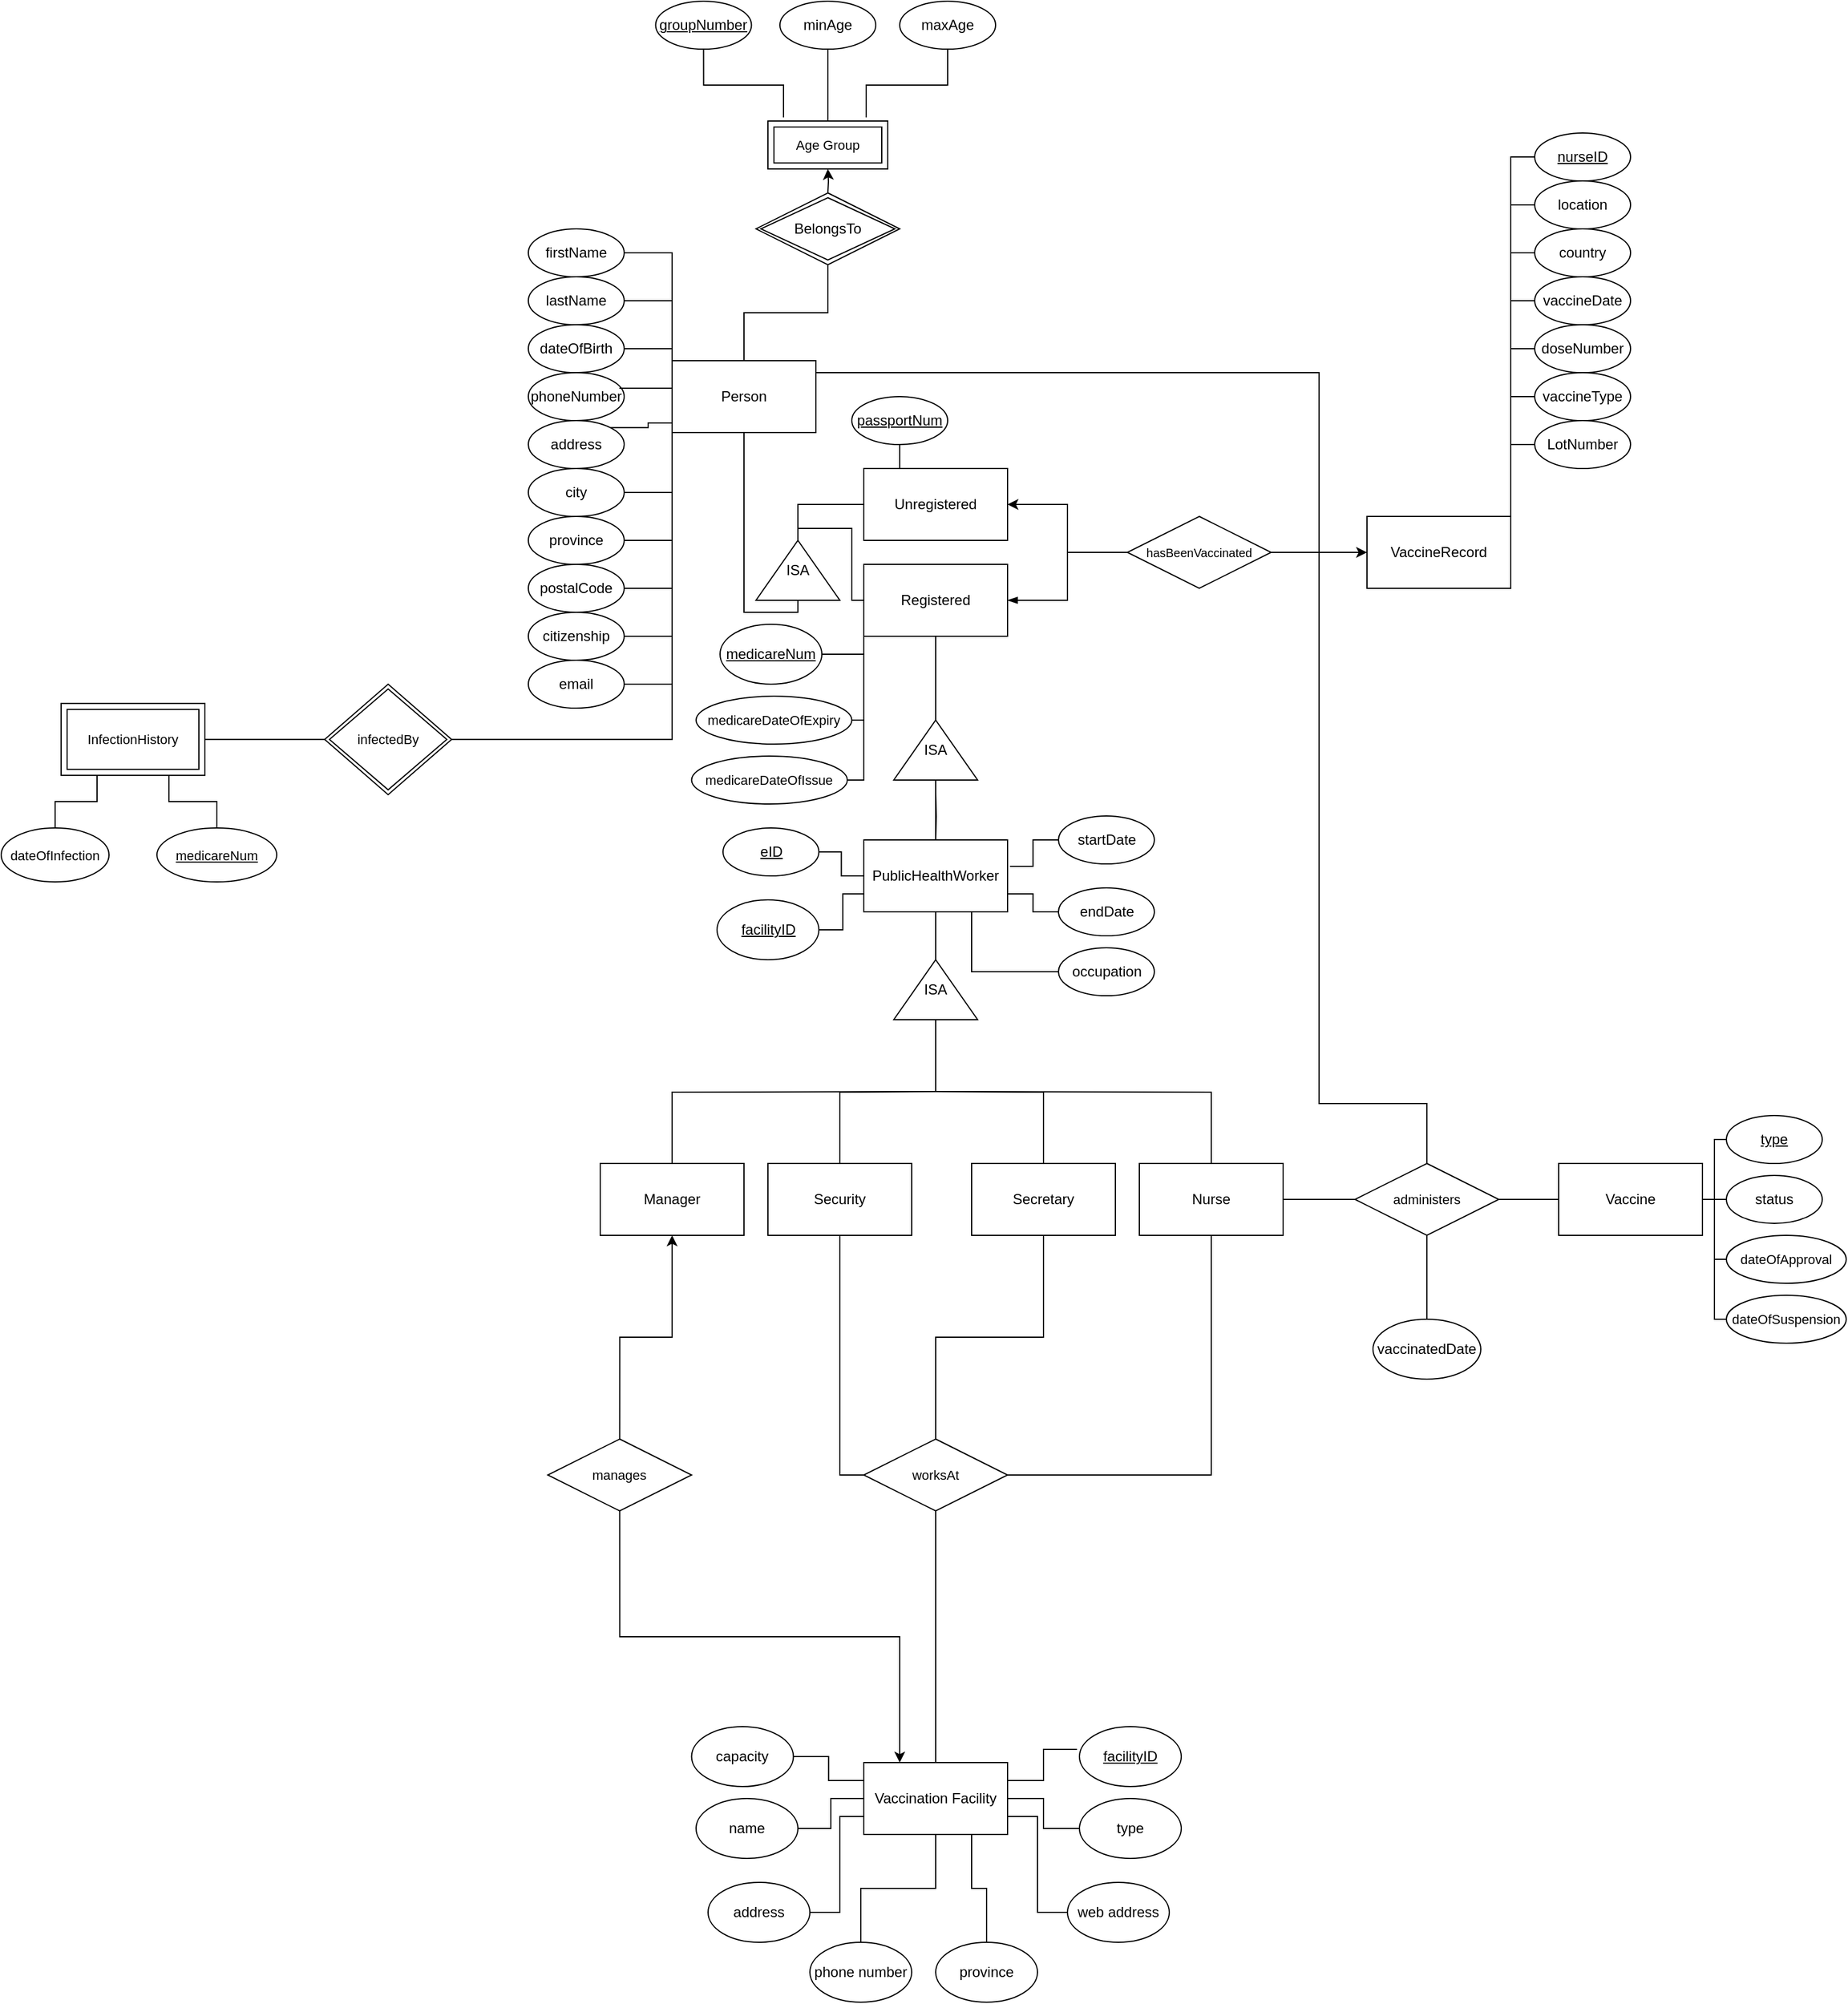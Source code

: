 <mxfile version="15.5.0" type="device"><diagram id="mBmWn6BK3wTHhu9qiL1B" name="Page-1"><mxGraphModel dx="1574" dy="1533" grid="1" gridSize="10" guides="1" tooltips="1" connect="1" arrows="1" fold="1" page="1" pageScale="1" pageWidth="850" pageHeight="1100" math="0" shadow="0"><root><mxCell id="0"/><mxCell id="1" parent="0"/><mxCell id="DdgtRDa4_yfA8446GOCM-1" value="Person" style="rounded=0;whiteSpace=wrap;html=1;" parent="1" vertex="1"><mxGeometry x="140" y="240" width="120" height="60" as="geometry"/></mxCell><mxCell id="DdgtRDa4_yfA8446GOCM-2" value="firstName" style="ellipse;whiteSpace=wrap;html=1;" parent="1" vertex="1"><mxGeometry x="20" y="130" width="80" height="40" as="geometry"/></mxCell><mxCell id="DdgtRDa4_yfA8446GOCM-4" value="lastName" style="ellipse;whiteSpace=wrap;html=1;" parent="1" vertex="1"><mxGeometry x="20" y="170" width="80" height="40" as="geometry"/></mxCell><mxCell id="DdgtRDa4_yfA8446GOCM-5" value="dateOfBirth" style="ellipse;whiteSpace=wrap;html=1;" parent="1" vertex="1"><mxGeometry x="20" y="210" width="80" height="40" as="geometry"/></mxCell><mxCell id="DdgtRDa4_yfA8446GOCM-10" value="phoneNumber" style="ellipse;whiteSpace=wrap;html=1;" parent="1" vertex="1"><mxGeometry x="20" y="250" width="80" height="40" as="geometry"/></mxCell><mxCell id="DdgtRDa4_yfA8446GOCM-11" value="address&lt;span style=&quot;color: rgba(0 , 0 , 0 , 0) ; font-family: monospace ; font-size: 0px&quot;&gt;%3CmxGraphModel%3E%3Croot%3E%3CmxCell%20id%3D%220%22%2F%3E%3CmxCell%20id%3D%221%22%20parent%3D%220%22%2F%3E%3CmxCell%20id%3D%222%22%20value%3D%22dateOfBirth%22%20style%3D%22ellipse%3BwhiteSpace%3Dwrap%3Bhtml%3D1%3B%22%20vertex%3D%221%22%20parent%3D%221%22%3E%3CmxGeometry%20x%3D%22210%22%20y%3D%2210%22%20width%3D%2280%22%20height%3D%2240%22%20as%3D%22geometry%22%2F%3E%3C%2FmxCell%3E%3C%2Froot%3E%3C%2FmxGraphModel%3E&lt;/span&gt;" style="ellipse;whiteSpace=wrap;html=1;" parent="1" vertex="1"><mxGeometry x="20" y="290" width="80" height="40" as="geometry"/></mxCell><mxCell id="DdgtRDa4_yfA8446GOCM-12" value="city" style="ellipse;whiteSpace=wrap;html=1;" parent="1" vertex="1"><mxGeometry x="20" y="330" width="80" height="40" as="geometry"/></mxCell><mxCell id="DdgtRDa4_yfA8446GOCM-13" value="province" style="ellipse;whiteSpace=wrap;html=1;" parent="1" vertex="1"><mxGeometry x="20" y="370" width="80" height="40" as="geometry"/></mxCell><mxCell id="DdgtRDa4_yfA8446GOCM-14" value="postalCode" style="ellipse;whiteSpace=wrap;html=1;" parent="1" vertex="1"><mxGeometry x="20" y="410" width="80" height="40" as="geometry"/></mxCell><mxCell id="DdgtRDa4_yfA8446GOCM-15" value="citizenship" style="ellipse;whiteSpace=wrap;html=1;" parent="1" vertex="1"><mxGeometry x="20" y="450" width="80" height="40" as="geometry"/></mxCell><mxCell id="DdgtRDa4_yfA8446GOCM-16" value="email" style="ellipse;whiteSpace=wrap;html=1;" parent="1" vertex="1"><mxGeometry x="20" y="490" width="80" height="40" as="geometry"/></mxCell><mxCell id="DdgtRDa4_yfA8446GOCM-18" value="" style="endArrow=none;html=1;rounded=0;fontSize=6;edgeStyle=orthogonalEdgeStyle;exitX=0.95;exitY=0.325;exitDx=0;exitDy=0;exitPerimeter=0;entryX=0;entryY=0.5;entryDx=0;entryDy=0;" parent="1" source="DdgtRDa4_yfA8446GOCM-10" target="DdgtRDa4_yfA8446GOCM-1" edge="1"><mxGeometry relative="1" as="geometry"><mxPoint x="20" y="259.5" as="sourcePoint"/><mxPoint x="180" y="259.5" as="targetPoint"/><Array as="points"><mxPoint x="140" y="263"/><mxPoint x="140" y="260"/></Array></mxGeometry></mxCell><mxCell id="DdgtRDa4_yfA8446GOCM-23" value="" style="endArrow=none;html=1;rounded=0;fontSize=6;edgeStyle=orthogonalEdgeStyle;entryX=0;entryY=0.867;entryDx=0;entryDy=0;exitX=1;exitY=0;exitDx=0;exitDy=0;entryPerimeter=0;" parent="1" source="DdgtRDa4_yfA8446GOCM-11" target="DdgtRDa4_yfA8446GOCM-1" edge="1"><mxGeometry relative="1" as="geometry"><mxPoint x="100" y="260" as="sourcePoint"/><mxPoint x="260" y="260" as="targetPoint"/><Array as="points"><mxPoint x="120" y="296"/><mxPoint x="120" y="292"/></Array></mxGeometry></mxCell><mxCell id="DdgtRDa4_yfA8446GOCM-24" value="" style="endArrow=none;html=1;rounded=0;fontSize=6;edgeStyle=orthogonalEdgeStyle;exitX=1;exitY=0.5;exitDx=0;exitDy=0;entryX=0;entryY=1;entryDx=0;entryDy=0;" parent="1" source="DdgtRDa4_yfA8446GOCM-12" target="DdgtRDa4_yfA8446GOCM-1" edge="1"><mxGeometry relative="1" as="geometry"><mxPoint x="100" y="260" as="sourcePoint"/><mxPoint x="260" y="260" as="targetPoint"/></mxGeometry></mxCell><mxCell id="DdgtRDa4_yfA8446GOCM-25" value="" style="endArrow=none;html=1;rounded=0;fontSize=6;edgeStyle=orthogonalEdgeStyle;entryX=0;entryY=1;entryDx=0;entryDy=0;" parent="1" source="DdgtRDa4_yfA8446GOCM-13" target="DdgtRDa4_yfA8446GOCM-1" edge="1"><mxGeometry relative="1" as="geometry"><mxPoint x="100" y="260" as="sourcePoint"/><mxPoint x="260" y="260" as="targetPoint"/></mxGeometry></mxCell><mxCell id="DdgtRDa4_yfA8446GOCM-26" value="" style="endArrow=none;html=1;rounded=0;fontSize=6;edgeStyle=orthogonalEdgeStyle;entryX=0;entryY=1;entryDx=0;entryDy=0;" parent="1" source="DdgtRDa4_yfA8446GOCM-14" target="DdgtRDa4_yfA8446GOCM-1" edge="1"><mxGeometry relative="1" as="geometry"><mxPoint x="100" y="260" as="sourcePoint"/><mxPoint x="260" y="260" as="targetPoint"/></mxGeometry></mxCell><mxCell id="DdgtRDa4_yfA8446GOCM-27" value="" style="endArrow=none;html=1;rounded=0;fontSize=6;edgeStyle=orthogonalEdgeStyle;entryX=0;entryY=1;entryDx=0;entryDy=0;exitX=1;exitY=0.5;exitDx=0;exitDy=0;" parent="1" source="DdgtRDa4_yfA8446GOCM-15" target="DdgtRDa4_yfA8446GOCM-1" edge="1"><mxGeometry relative="1" as="geometry"><mxPoint x="100" y="260" as="sourcePoint"/><mxPoint x="260" y="260" as="targetPoint"/></mxGeometry></mxCell><mxCell id="DdgtRDa4_yfA8446GOCM-29" value="" style="endArrow=none;html=1;rounded=0;fontSize=6;edgeStyle=orthogonalEdgeStyle;entryX=0;entryY=1;entryDx=0;entryDy=0;" parent="1" source="DdgtRDa4_yfA8446GOCM-16" target="DdgtRDa4_yfA8446GOCM-1" edge="1"><mxGeometry relative="1" as="geometry"><mxPoint x="100" y="260" as="sourcePoint"/><mxPoint x="260" y="260" as="targetPoint"/></mxGeometry></mxCell><mxCell id="DdgtRDa4_yfA8446GOCM-31" value="" style="endArrow=none;html=1;rounded=0;fontSize=6;edgeStyle=orthogonalEdgeStyle;entryX=0;entryY=0;entryDx=0;entryDy=0;exitX=1;exitY=0.5;exitDx=0;exitDy=0;" parent="1" source="DdgtRDa4_yfA8446GOCM-5" target="DdgtRDa4_yfA8446GOCM-1" edge="1"><mxGeometry relative="1" as="geometry"><mxPoint x="100" y="260" as="sourcePoint"/><mxPoint x="260" y="260" as="targetPoint"/></mxGeometry></mxCell><mxCell id="DdgtRDa4_yfA8446GOCM-32" value="" style="endArrow=none;html=1;rounded=0;fontSize=6;edgeStyle=orthogonalEdgeStyle;entryX=0;entryY=0;entryDx=0;entryDy=0;exitX=1;exitY=0.5;exitDx=0;exitDy=0;" parent="1" source="DdgtRDa4_yfA8446GOCM-4" target="DdgtRDa4_yfA8446GOCM-1" edge="1"><mxGeometry relative="1" as="geometry"><mxPoint x="100" y="260" as="sourcePoint"/><mxPoint x="260" y="260" as="targetPoint"/></mxGeometry></mxCell><mxCell id="DdgtRDa4_yfA8446GOCM-33" value="" style="endArrow=none;html=1;rounded=0;fontSize=6;edgeStyle=orthogonalEdgeStyle;entryX=0;entryY=0;entryDx=0;entryDy=0;exitX=1;exitY=0.5;exitDx=0;exitDy=0;" parent="1" source="DdgtRDa4_yfA8446GOCM-2" target="DdgtRDa4_yfA8446GOCM-1" edge="1"><mxGeometry relative="1" as="geometry"><mxPoint x="100" y="260" as="sourcePoint"/><mxPoint x="260" y="260" as="targetPoint"/></mxGeometry></mxCell><mxCell id="DdgtRDa4_yfA8446GOCM-34" value="&lt;font style=&quot;font-size: 12px&quot;&gt;BelongsTo&lt;/font&gt;" style="shape=rhombus;double=1;perimeter=rhombusPerimeter;whiteSpace=wrap;html=1;align=center;labelBackgroundColor=none;fontSize=11;fontColor=default;" parent="1" vertex="1"><mxGeometry x="210" y="100" width="120" height="60" as="geometry"/></mxCell><mxCell id="DdgtRDa4_yfA8446GOCM-35" value="" style="endArrow=none;html=1;rounded=0;fontSize=12;edgeStyle=orthogonalEdgeStyle;entryX=0.5;entryY=1;entryDx=0;entryDy=0;exitX=0.5;exitY=0;exitDx=0;exitDy=0;" parent="1" source="DdgtRDa4_yfA8446GOCM-1" target="DdgtRDa4_yfA8446GOCM-34" edge="1"><mxGeometry relative="1" as="geometry"><mxPoint x="180" y="250" as="sourcePoint"/><mxPoint x="340" y="250" as="targetPoint"/></mxGeometry></mxCell><mxCell id="nh2LUWXk5iaDpOpPUdQf-5" style="edgeStyle=orthogonalEdgeStyle;rounded=0;orthogonalLoop=1;jettySize=auto;html=1;exitX=0.5;exitY=0;exitDx=0;exitDy=0;entryX=0.5;entryY=1;entryDx=0;entryDy=0;fontSize=8;fontColor=default;startArrow=none;startFill=0;endArrow=none;endFill=0;" parent="1" source="nh2LUWXk5iaDpOpPUdQf-6" target="DdgtRDa4_yfA8446GOCM-42" edge="1"><mxGeometry relative="1" as="geometry"><mxPoint x="270" y="20" as="sourcePoint"/></mxGeometry></mxCell><mxCell id="DdgtRDa4_yfA8446GOCM-37" value="" style="endArrow=classic;html=1;rounded=0;fontSize=12;edgeStyle=orthogonalEdgeStyle;" parent="1" edge="1"><mxGeometry relative="1" as="geometry"><mxPoint x="270" y="100" as="sourcePoint"/><mxPoint x="270" y="80" as="targetPoint"/></mxGeometry></mxCell><mxCell id="DdgtRDa4_yfA8446GOCM-39" value="&lt;u&gt;groupNumber&lt;/u&gt;" style="ellipse;whiteSpace=wrap;html=1;" parent="1" vertex="1"><mxGeometry x="126.25" y="-60" width="80" height="40" as="geometry"/></mxCell><mxCell id="DdgtRDa4_yfA8446GOCM-41" value="" style="endArrow=none;html=1;rounded=0;fontSize=12;edgeStyle=orthogonalEdgeStyle;entryX=0.13;entryY=-0.075;entryDx=0;entryDy=0;exitX=0.5;exitY=1;exitDx=0;exitDy=0;entryPerimeter=0;" parent="1" source="DdgtRDa4_yfA8446GOCM-39" target="nh2LUWXk5iaDpOpPUdQf-6" edge="1"><mxGeometry relative="1" as="geometry"><mxPoint x="180" y="220" as="sourcePoint"/><mxPoint x="210" y="20" as="targetPoint"/></mxGeometry></mxCell><mxCell id="DdgtRDa4_yfA8446GOCM-42" value="minAge" style="ellipse;whiteSpace=wrap;html=1;" parent="1" vertex="1"><mxGeometry x="230" y="-60" width="80" height="40" as="geometry"/></mxCell><mxCell id="DdgtRDa4_yfA8446GOCM-44" value="maxAge" style="ellipse;whiteSpace=wrap;html=1;" parent="1" vertex="1"><mxGeometry x="330" y="-60" width="80" height="40" as="geometry"/></mxCell><mxCell id="DdgtRDa4_yfA8446GOCM-45" value="" style="endArrow=none;html=1;rounded=0;fontSize=12;edgeStyle=orthogonalEdgeStyle;exitX=0.82;exitY=-0.075;exitDx=0;exitDy=0;exitPerimeter=0;" parent="1" source="nh2LUWXk5iaDpOpPUdQf-6" target="DdgtRDa4_yfA8446GOCM-44" edge="1"><mxGeometry relative="1" as="geometry"><mxPoint x="330" y="20" as="sourcePoint"/><mxPoint x="310" y="180" as="targetPoint"/><Array as="points"><mxPoint x="302" y="10"/><mxPoint x="370" y="10"/></Array></mxGeometry></mxCell><mxCell id="DdgtRDa4_yfA8446GOCM-46" value="&lt;font style=&quot;font-size: 11px&quot;&gt;dateOfInfection&lt;/font&gt;" style="ellipse;whiteSpace=wrap;html=1;" parent="1" vertex="1"><mxGeometry x="-420" y="630" width="90" height="45" as="geometry"/></mxCell><mxCell id="DdgtRDa4_yfA8446GOCM-47" value="" style="endArrow=none;html=1;rounded=0;fontSize=8;edgeStyle=orthogonalEdgeStyle;entryX=0;entryY=1;entryDx=0;entryDy=0;startArrow=none;" parent="1" source="rNq9Q9PdPuJIYpiy7q8s-1" target="DdgtRDa4_yfA8446GOCM-1" edge="1"><mxGeometry relative="1" as="geometry"><mxPoint x="150" y="340" as="sourcePoint"/><mxPoint x="310" y="340" as="targetPoint"/></mxGeometry></mxCell><mxCell id="DdgtRDa4_yfA8446GOCM-48" value="&lt;font style=&quot;font-size: 12px&quot;&gt;ISA&lt;/font&gt;" style="triangle;whiteSpace=wrap;html=1;fontSize=8;rotation=0;direction=north;" parent="1" vertex="1"><mxGeometry x="210" y="390" width="70" height="50" as="geometry"/></mxCell><mxCell id="DdgtRDa4_yfA8446GOCM-49" value="" style="endArrow=none;html=1;rounded=0;fontSize=12;edgeStyle=orthogonalEdgeStyle;entryX=0.5;entryY=1;entryDx=0;entryDy=0;exitX=0;exitY=0.5;exitDx=0;exitDy=0;" parent="1" source="DdgtRDa4_yfA8446GOCM-48" target="DdgtRDa4_yfA8446GOCM-1" edge="1"><mxGeometry relative="1" as="geometry"><mxPoint x="200" y="330" as="sourcePoint"/><mxPoint x="310" y="220" as="targetPoint"/></mxGeometry></mxCell><mxCell id="DdgtRDa4_yfA8446GOCM-50" value="Registered" style="rounded=0;whiteSpace=wrap;html=1;" parent="1" vertex="1"><mxGeometry x="300" y="410" width="120" height="60" as="geometry"/></mxCell><mxCell id="DdgtRDa4_yfA8446GOCM-51" value="Unregistered" style="rounded=0;whiteSpace=wrap;html=1;" parent="1" vertex="1"><mxGeometry x="300" y="330" width="120" height="60" as="geometry"/></mxCell><mxCell id="DdgtRDa4_yfA8446GOCM-52" value="" style="endArrow=none;html=1;rounded=0;fontSize=12;edgeStyle=orthogonalEdgeStyle;entryX=0;entryY=0.5;entryDx=0;entryDy=0;exitX=1;exitY=0.5;exitDx=0;exitDy=0;" parent="1" source="DdgtRDa4_yfA8446GOCM-48" target="DdgtRDa4_yfA8446GOCM-51" edge="1"><mxGeometry relative="1" as="geometry"><mxPoint x="150" y="290" as="sourcePoint"/><mxPoint x="310" y="290" as="targetPoint"/></mxGeometry></mxCell><mxCell id="DdgtRDa4_yfA8446GOCM-53" value="" style="endArrow=none;html=1;rounded=0;fontSize=12;edgeStyle=orthogonalEdgeStyle;entryX=0;entryY=0.5;entryDx=0;entryDy=0;exitX=1;exitY=0.5;exitDx=0;exitDy=0;" parent="1" source="DdgtRDa4_yfA8446GOCM-48" target="DdgtRDa4_yfA8446GOCM-50" edge="1"><mxGeometry relative="1" as="geometry"><mxPoint x="270" y="360" as="sourcePoint"/><mxPoint x="310" y="290" as="targetPoint"/></mxGeometry></mxCell><mxCell id="DdgtRDa4_yfA8446GOCM-54" value="&lt;font style=&quot;font-size: 10px&quot;&gt;hasBeenVaccinated&lt;/font&gt;" style="shape=rhombus;perimeter=rhombusPerimeter;whiteSpace=wrap;html=1;align=center;fontSize=6;" parent="1" vertex="1"><mxGeometry x="520" y="370" width="120" height="60" as="geometry"/></mxCell><mxCell id="DdgtRDa4_yfA8446GOCM-55" value="" style="endArrow=none;html=1;rounded=0;fontSize=12;edgeStyle=orthogonalEdgeStyle;entryX=0;entryY=0.5;entryDx=0;entryDy=0;exitX=1;exitY=0.5;exitDx=0;exitDy=0;startArrow=classic;startFill=1;" parent="1" source="DdgtRDa4_yfA8446GOCM-51" target="DdgtRDa4_yfA8446GOCM-54" edge="1"><mxGeometry relative="1" as="geometry"><mxPoint x="190" y="320" as="sourcePoint"/><mxPoint x="350" y="320" as="targetPoint"/></mxGeometry></mxCell><mxCell id="DdgtRDa4_yfA8446GOCM-56" value="VaccineRecord" style="rounded=0;whiteSpace=wrap;html=1;" parent="1" vertex="1"><mxGeometry x="720" y="370" width="120" height="60" as="geometry"/></mxCell><mxCell id="DdgtRDa4_yfA8446GOCM-57" value="" style="endArrow=classic;html=1;rounded=0;fontSize=12;edgeStyle=orthogonalEdgeStyle;endFill=1;" parent="1" source="DdgtRDa4_yfA8446GOCM-54" target="DdgtRDa4_yfA8446GOCM-56" edge="1"><mxGeometry relative="1" as="geometry"><mxPoint x="410" y="270" as="sourcePoint"/><mxPoint x="350" y="320" as="targetPoint"/></mxGeometry></mxCell><mxCell id="DdgtRDa4_yfA8446GOCM-59" value="&lt;u&gt;medicareNum&lt;/u&gt;" style="ellipse;whiteSpace=wrap;html=1;" parent="1" vertex="1"><mxGeometry x="180" y="460" width="85" height="50" as="geometry"/></mxCell><mxCell id="DdgtRDa4_yfA8446GOCM-60" value="&lt;font style=&quot;font-size: 11px&quot;&gt;medicareDateOfIssue&lt;/font&gt;" style="ellipse;whiteSpace=wrap;html=1;" parent="1" vertex="1"><mxGeometry x="156.25" y="570" width="130" height="40" as="geometry"/></mxCell><mxCell id="DdgtRDa4_yfA8446GOCM-61" value="&lt;font style=&quot;font-size: 11px&quot;&gt;medicareDateOfExpiry&lt;/font&gt;" style="ellipse;whiteSpace=wrap;html=1;" parent="1" vertex="1"><mxGeometry x="160" y="520" width="130" height="40" as="geometry"/></mxCell><mxCell id="DdgtRDa4_yfA8446GOCM-62" value="" style="endArrow=none;html=1;rounded=0;fontSize=12;edgeStyle=orthogonalEdgeStyle;entryX=0;entryY=1;entryDx=0;entryDy=0;exitX=1;exitY=0.5;exitDx=0;exitDy=0;" parent="1" source="DdgtRDa4_yfA8446GOCM-59" target="DdgtRDa4_yfA8446GOCM-50" edge="1"><mxGeometry relative="1" as="geometry"><mxPoint x="260" y="370" as="sourcePoint"/><mxPoint x="420" y="370" as="targetPoint"/></mxGeometry></mxCell><mxCell id="DdgtRDa4_yfA8446GOCM-63" value="" style="endArrow=none;html=1;rounded=0;fontSize=12;edgeStyle=orthogonalEdgeStyle;entryX=0;entryY=1;entryDx=0;entryDy=0;" parent="1" source="DdgtRDa4_yfA8446GOCM-61" target="DdgtRDa4_yfA8446GOCM-50" edge="1"><mxGeometry relative="1" as="geometry"><mxPoint x="260" y="370" as="sourcePoint"/><mxPoint x="420" y="370" as="targetPoint"/></mxGeometry></mxCell><mxCell id="DdgtRDa4_yfA8446GOCM-64" value="" style="endArrow=none;html=1;rounded=0;fontSize=12;edgeStyle=orthogonalEdgeStyle;entryX=0;entryY=1;entryDx=0;entryDy=0;" parent="1" source="DdgtRDa4_yfA8446GOCM-60" target="DdgtRDa4_yfA8446GOCM-50" edge="1"><mxGeometry relative="1" as="geometry"><mxPoint x="260" y="370" as="sourcePoint"/><mxPoint x="520" y="590" as="targetPoint"/></mxGeometry></mxCell><mxCell id="DdgtRDa4_yfA8446GOCM-65" value="" style="endArrow=none;html=1;rounded=0;fontSize=12;edgeStyle=orthogonalEdgeStyle;entryX=0;entryY=0.5;entryDx=0;entryDy=0;startArrow=blockThin;startFill=1;" parent="1" source="DdgtRDa4_yfA8446GOCM-50" target="DdgtRDa4_yfA8446GOCM-54" edge="1"><mxGeometry relative="1" as="geometry"><mxPoint x="260" y="370" as="sourcePoint"/><mxPoint x="420" y="370" as="targetPoint"/></mxGeometry></mxCell><mxCell id="DdgtRDa4_yfA8446GOCM-66" value="&lt;u&gt;passportNum&lt;/u&gt;" style="ellipse;whiteSpace=wrap;html=1;" parent="1" vertex="1"><mxGeometry x="290" y="270" width="80" height="40" as="geometry"/></mxCell><mxCell id="DdgtRDa4_yfA8446GOCM-67" value="" style="endArrow=none;html=1;rounded=0;fontSize=12;edgeStyle=orthogonalEdgeStyle;entryX=0.25;entryY=0;entryDx=0;entryDy=0;" parent="1" source="DdgtRDa4_yfA8446GOCM-66" target="DdgtRDa4_yfA8446GOCM-51" edge="1"><mxGeometry relative="1" as="geometry"><mxPoint x="260" y="370" as="sourcePoint"/><mxPoint x="420" y="370" as="targetPoint"/></mxGeometry></mxCell><mxCell id="DdgtRDa4_yfA8446GOCM-68" value="LotNumber" style="ellipse;whiteSpace=wrap;html=1;" parent="1" vertex="1"><mxGeometry x="860" y="290" width="80" height="40" as="geometry"/></mxCell><mxCell id="DdgtRDa4_yfA8446GOCM-69" value="" style="endArrow=none;html=1;rounded=0;fontSize=12;edgeStyle=orthogonalEdgeStyle;entryX=0;entryY=0.5;entryDx=0;entryDy=0;exitX=1;exitY=0;exitDx=0;exitDy=0;" parent="1" source="DdgtRDa4_yfA8446GOCM-56" target="DdgtRDa4_yfA8446GOCM-68" edge="1"><mxGeometry relative="1" as="geometry"><mxPoint x="520" y="370" as="sourcePoint"/><mxPoint x="680" y="370" as="targetPoint"/></mxGeometry></mxCell><mxCell id="DdgtRDa4_yfA8446GOCM-70" value="vaccineType" style="ellipse;whiteSpace=wrap;html=1;" parent="1" vertex="1"><mxGeometry x="860" y="250" width="80" height="40" as="geometry"/></mxCell><mxCell id="DdgtRDa4_yfA8446GOCM-71" value="" style="endArrow=none;html=1;rounded=0;fontSize=12;edgeStyle=orthogonalEdgeStyle;entryX=0;entryY=0.5;entryDx=0;entryDy=0;exitX=1;exitY=0;exitDx=0;exitDy=0;" parent="1" source="DdgtRDa4_yfA8446GOCM-56" target="DdgtRDa4_yfA8446GOCM-70" edge="1"><mxGeometry relative="1" as="geometry"><mxPoint x="850" y="380" as="sourcePoint"/><mxPoint x="870" y="320" as="targetPoint"/></mxGeometry></mxCell><mxCell id="DdgtRDa4_yfA8446GOCM-72" value="doseNumber" style="ellipse;whiteSpace=wrap;html=1;" parent="1" vertex="1"><mxGeometry x="860" y="210" width="80" height="40" as="geometry"/></mxCell><mxCell id="DdgtRDa4_yfA8446GOCM-73" value="" style="endArrow=none;html=1;rounded=0;fontSize=12;edgeStyle=orthogonalEdgeStyle;entryX=0;entryY=0.5;entryDx=0;entryDy=0;exitX=1;exitY=0;exitDx=0;exitDy=0;" parent="1" source="DdgtRDa4_yfA8446GOCM-56" target="DdgtRDa4_yfA8446GOCM-72" edge="1"><mxGeometry relative="1" as="geometry"><mxPoint x="500" y="370" as="sourcePoint"/><mxPoint x="660" y="370" as="targetPoint"/></mxGeometry></mxCell><mxCell id="DdgtRDa4_yfA8446GOCM-74" value="vaccineDate" style="ellipse;whiteSpace=wrap;html=1;" parent="1" vertex="1"><mxGeometry x="860" y="170" width="80" height="40" as="geometry"/></mxCell><mxCell id="DdgtRDa4_yfA8446GOCM-75" value="" style="endArrow=none;html=1;rounded=0;fontSize=12;edgeStyle=orthogonalEdgeStyle;entryX=0;entryY=0.5;entryDx=0;entryDy=0;exitX=1;exitY=0;exitDx=0;exitDy=0;" parent="1" source="DdgtRDa4_yfA8446GOCM-56" target="DdgtRDa4_yfA8446GOCM-74" edge="1"><mxGeometry relative="1" as="geometry"><mxPoint x="500" y="370" as="sourcePoint"/><mxPoint x="660" y="370" as="targetPoint"/></mxGeometry></mxCell><mxCell id="DdgtRDa4_yfA8446GOCM-76" value="country" style="ellipse;whiteSpace=wrap;html=1;" parent="1" vertex="1"><mxGeometry x="860" y="130" width="80" height="40" as="geometry"/></mxCell><mxCell id="DdgtRDa4_yfA8446GOCM-77" value="" style="endArrow=none;html=1;rounded=0;fontSize=11;edgeStyle=orthogonalEdgeStyle;entryX=0;entryY=0.5;entryDx=0;entryDy=0;exitX=1;exitY=0;exitDx=0;exitDy=0;" parent="1" source="DdgtRDa4_yfA8446GOCM-56" target="DdgtRDa4_yfA8446GOCM-76" edge="1"><mxGeometry relative="1" as="geometry"><mxPoint x="430" y="370" as="sourcePoint"/><mxPoint x="590" y="370" as="targetPoint"/></mxGeometry></mxCell><mxCell id="DdgtRDa4_yfA8446GOCM-78" value="location" style="ellipse;whiteSpace=wrap;html=1;" parent="1" vertex="1"><mxGeometry x="860" y="90" width="80" height="40" as="geometry"/></mxCell><mxCell id="DdgtRDa4_yfA8446GOCM-79" value="" style="endArrow=none;html=1;rounded=0;fontSize=11;edgeStyle=orthogonalEdgeStyle;entryX=0;entryY=0.5;entryDx=0;entryDy=0;exitX=1;exitY=0;exitDx=0;exitDy=0;" parent="1" source="DdgtRDa4_yfA8446GOCM-56" target="DdgtRDa4_yfA8446GOCM-78" edge="1"><mxGeometry relative="1" as="geometry"><mxPoint x="430" y="370" as="sourcePoint"/><mxPoint x="590" y="370" as="targetPoint"/></mxGeometry></mxCell><mxCell id="DdgtRDa4_yfA8446GOCM-80" value="&lt;u&gt;nurseID&lt;/u&gt;" style="ellipse;whiteSpace=wrap;html=1;" parent="1" vertex="1"><mxGeometry x="860" y="50" width="80" height="40" as="geometry"/></mxCell><mxCell id="DdgtRDa4_yfA8446GOCM-81" value="" style="endArrow=none;html=1;rounded=0;fontSize=11;edgeStyle=orthogonalEdgeStyle;entryX=0;entryY=0.5;entryDx=0;entryDy=0;exitX=1;exitY=0;exitDx=0;exitDy=0;" parent="1" source="DdgtRDa4_yfA8446GOCM-56" target="DdgtRDa4_yfA8446GOCM-80" edge="1"><mxGeometry relative="1" as="geometry"><mxPoint x="430" y="240" as="sourcePoint"/><mxPoint x="590" y="240" as="targetPoint"/></mxGeometry></mxCell><mxCell id="DdgtRDa4_yfA8446GOCM-83" value="" style="endArrow=none;html=1;rounded=0;fontSize=11;edgeStyle=orthogonalEdgeStyle;" parent="1" source="DdgtRDa4_yfA8446GOCM-50" edge="1"><mxGeometry relative="1" as="geometry"><mxPoint x="320" y="420" as="sourcePoint"/><mxPoint x="360" y="540" as="targetPoint"/></mxGeometry></mxCell><mxCell id="tQHkQa2QSIJ95_7Fd_pv-3" style="edgeStyle=orthogonalEdgeStyle;rounded=0;orthogonalLoop=1;jettySize=auto;html=1;exitX=0.75;exitY=1;exitDx=0;exitDy=0;entryX=0;entryY=0.5;entryDx=0;entryDy=0;endArrow=none;endFill=0;" edge="1" parent="1" source="DdgtRDa4_yfA8446GOCM-84" target="tQHkQa2QSIJ95_7Fd_pv-1"><mxGeometry relative="1" as="geometry"/></mxCell><mxCell id="DdgtRDa4_yfA8446GOCM-84" value="PublicHealthWorker" style="rounded=0;whiteSpace=wrap;html=1;" parent="1" vertex="1"><mxGeometry x="300" y="640" width="120" height="60" as="geometry"/></mxCell><mxCell id="DdgtRDa4_yfA8446GOCM-85" value="" style="endArrow=none;html=1;rounded=0;fontSize=11;edgeStyle=orthogonalEdgeStyle;" parent="1" target="DdgtRDa4_yfA8446GOCM-84" edge="1"><mxGeometry relative="1" as="geometry"><mxPoint x="360" y="600" as="sourcePoint"/><mxPoint x="480" y="620" as="targetPoint"/></mxGeometry></mxCell><mxCell id="DdgtRDa4_yfA8446GOCM-86" value="&lt;u&gt;eID&lt;/u&gt;" style="ellipse;whiteSpace=wrap;html=1;" parent="1" vertex="1"><mxGeometry x="182.5" y="630" width="80" height="40" as="geometry"/></mxCell><mxCell id="DdgtRDa4_yfA8446GOCM-87" value="" style="endArrow=none;html=1;rounded=0;fontSize=11;edgeStyle=orthogonalEdgeStyle;" parent="1" source="DdgtRDa4_yfA8446GOCM-86" target="DdgtRDa4_yfA8446GOCM-84" edge="1"><mxGeometry relative="1" as="geometry"><mxPoint x="320" y="620" as="sourcePoint"/><mxPoint x="480" y="620" as="targetPoint"/></mxGeometry></mxCell><mxCell id="DdgtRDa4_yfA8446GOCM-89" value="" style="endArrow=none;html=1;rounded=0;fontSize=11;edgeStyle=orthogonalEdgeStyle;entryX=1;entryY=0.5;entryDx=0;entryDy=0;" parent="1" source="DdgtRDa4_yfA8446GOCM-84" target="nh2LUWXk5iaDpOpPUdQf-3" edge="1"><mxGeometry relative="1" as="geometry"><mxPoint x="320" y="720" as="sourcePoint"/><mxPoint x="360" y="790" as="targetPoint"/></mxGeometry></mxCell><mxCell id="nh2LUWXk5iaDpOpPUdQf-24" style="edgeStyle=orthogonalEdgeStyle;rounded=0;orthogonalLoop=1;jettySize=auto;html=1;exitX=0.5;exitY=1;exitDx=0;exitDy=0;entryX=0.5;entryY=0;entryDx=0;entryDy=0;fontSize=11;fontColor=default;startArrow=classic;startFill=1;endArrow=none;endFill=0;" parent="1" source="DdgtRDa4_yfA8446GOCM-90" target="nh2LUWXk5iaDpOpPUdQf-23" edge="1"><mxGeometry relative="1" as="geometry"/></mxCell><mxCell id="DdgtRDa4_yfA8446GOCM-90" value="Manager" style="rounded=0;whiteSpace=wrap;html=1;" parent="1" vertex="1"><mxGeometry x="80" y="910" width="120" height="60" as="geometry"/></mxCell><mxCell id="DdgtRDa4_yfA8446GOCM-91" value="&lt;font style=&quot;font-size: 11px&quot;&gt;worksAt&lt;/font&gt;" style="shape=rhombus;perimeter=rhombusPerimeter;whiteSpace=wrap;html=1;align=center;fontSize=6;" parent="1" vertex="1"><mxGeometry x="300" y="1140" width="120" height="60" as="geometry"/></mxCell><mxCell id="DdgtRDa4_yfA8446GOCM-93" value="startDate" style="ellipse;whiteSpace=wrap;html=1;" parent="1" vertex="1"><mxGeometry x="462.5" y="620" width="80" height="40" as="geometry"/></mxCell><mxCell id="DdgtRDa4_yfA8446GOCM-94" value="endDate" style="ellipse;whiteSpace=wrap;html=1;" parent="1" vertex="1"><mxGeometry x="462.5" y="680" width="80" height="40" as="geometry"/></mxCell><mxCell id="DdgtRDa4_yfA8446GOCM-95" value="" style="endArrow=none;html=1;rounded=0;fontSize=11;edgeStyle=orthogonalEdgeStyle;entryX=1.017;entryY=0.367;entryDx=0;entryDy=0;entryPerimeter=0;" parent="1" source="DdgtRDa4_yfA8446GOCM-93" target="DdgtRDa4_yfA8446GOCM-84" edge="1"><mxGeometry relative="1" as="geometry"><mxPoint x="732.5" y="410" as="sourcePoint"/><mxPoint x="582.5" y="670" as="targetPoint"/></mxGeometry></mxCell><mxCell id="DdgtRDa4_yfA8446GOCM-96" value="" style="endArrow=none;html=1;rounded=0;fontSize=11;edgeStyle=orthogonalEdgeStyle;entryX=1;entryY=0.75;entryDx=0;entryDy=0;" parent="1" source="DdgtRDa4_yfA8446GOCM-94" target="DdgtRDa4_yfA8446GOCM-84" edge="1"><mxGeometry relative="1" as="geometry"><mxPoint x="592.5" y="650.059" as="sourcePoint"/><mxPoint x="582.5" y="670" as="targetPoint"/></mxGeometry></mxCell><mxCell id="DdgtRDa4_yfA8446GOCM-97" value="Security" style="rounded=0;whiteSpace=wrap;html=1;" parent="1" vertex="1"><mxGeometry x="220" y="910" width="120" height="60" as="geometry"/></mxCell><mxCell id="DdgtRDa4_yfA8446GOCM-98" value="Secretary" style="rounded=0;whiteSpace=wrap;html=1;" parent="1" vertex="1"><mxGeometry x="390" y="910" width="120" height="60" as="geometry"/></mxCell><mxCell id="rNq9Q9PdPuJIYpiy7q8s-5" style="edgeStyle=orthogonalEdgeStyle;rounded=0;orthogonalLoop=1;jettySize=auto;html=1;exitX=1;exitY=0.5;exitDx=0;exitDy=0;entryX=0;entryY=0.5;entryDx=0;entryDy=0;endArrow=none;endFill=0;" parent="1" source="DdgtRDa4_yfA8446GOCM-99" target="DdgtRDa4_yfA8446GOCM-108" edge="1"><mxGeometry relative="1" as="geometry"/></mxCell><mxCell id="DdgtRDa4_yfA8446GOCM-99" value="Nurse" style="rounded=0;whiteSpace=wrap;html=1;" parent="1" vertex="1"><mxGeometry x="530" y="910" width="120" height="60" as="geometry"/></mxCell><mxCell id="DdgtRDa4_yfA8446GOCM-100" value="" style="endArrow=none;html=1;rounded=0;fontSize=11;edgeStyle=orthogonalEdgeStyle;exitX=1;exitY=0.5;exitDx=0;exitDy=0;" parent="1" target="DdgtRDa4_yfA8446GOCM-99" edge="1"><mxGeometry relative="1" as="geometry"><mxPoint x="360" y="850" as="sourcePoint"/><mxPoint x="610" y="910" as="targetPoint"/></mxGeometry></mxCell><mxCell id="DdgtRDa4_yfA8446GOCM-101" value="" style="endArrow=none;html=1;rounded=0;fontSize=11;edgeStyle=orthogonalEdgeStyle;" parent="1" target="DdgtRDa4_yfA8446GOCM-98" edge="1"><mxGeometry relative="1" as="geometry"><mxPoint x="360" y="850" as="sourcePoint"/><mxPoint x="600.059" y="920" as="targetPoint"/></mxGeometry></mxCell><mxCell id="DdgtRDa4_yfA8446GOCM-102" value="" style="endArrow=none;html=1;rounded=0;fontSize=11;edgeStyle=orthogonalEdgeStyle;" parent="1" target="DdgtRDa4_yfA8446GOCM-97" edge="1"><mxGeometry relative="1" as="geometry"><mxPoint x="360" y="850" as="sourcePoint"/><mxPoint x="460.059" y="920" as="targetPoint"/></mxGeometry></mxCell><mxCell id="DdgtRDa4_yfA8446GOCM-103" value="" style="endArrow=none;html=1;rounded=0;fontSize=11;edgeStyle=orthogonalEdgeStyle;exitX=1;exitY=0.5;exitDx=0;exitDy=0;" parent="1" target="DdgtRDa4_yfA8446GOCM-90" edge="1"><mxGeometry relative="1" as="geometry"><mxPoint x="360" y="850" as="sourcePoint"/><mxPoint x="290.059" y="920" as="targetPoint"/></mxGeometry></mxCell><mxCell id="rNq9Q9PdPuJIYpiy7q8s-6" style="edgeStyle=orthogonalEdgeStyle;rounded=0;orthogonalLoop=1;jettySize=auto;html=1;exitX=1;exitY=0.5;exitDx=0;exitDy=0;endArrow=none;endFill=0;startArrow=none;startFill=0;" parent="1" source="DdgtRDa4_yfA8446GOCM-108" target="DdgtRDa4_yfA8446GOCM-112" edge="1"><mxGeometry relative="1" as="geometry"/></mxCell><mxCell id="DdgtRDa4_yfA8446GOCM-108" value="&lt;font style=&quot;font-size: 11px&quot;&gt;administers&lt;/font&gt;" style="shape=rhombus;perimeter=rhombusPerimeter;whiteSpace=wrap;html=1;align=center;fontSize=6;" parent="1" vertex="1"><mxGeometry x="710" y="910" width="120" height="60" as="geometry"/></mxCell><mxCell id="DdgtRDa4_yfA8446GOCM-110" value="vaccinatedDate" style="ellipse;whiteSpace=wrap;html=1;" parent="1" vertex="1"><mxGeometry x="725" y="1040" width="90" height="50" as="geometry"/></mxCell><mxCell id="DdgtRDa4_yfA8446GOCM-111" value="" style="endArrow=none;html=1;rounded=0;fontSize=11;edgeStyle=orthogonalEdgeStyle;" parent="1" source="DdgtRDa4_yfA8446GOCM-110" target="DdgtRDa4_yfA8446GOCM-108" edge="1"><mxGeometry relative="1" as="geometry"><mxPoint x="530" y="940" as="sourcePoint"/><mxPoint x="690" y="940" as="targetPoint"/></mxGeometry></mxCell><mxCell id="DdgtRDa4_yfA8446GOCM-112" value="Vaccine" style="rounded=0;whiteSpace=wrap;html=1;" parent="1" vertex="1"><mxGeometry x="880" y="910" width="120" height="60" as="geometry"/></mxCell><mxCell id="DdgtRDa4_yfA8446GOCM-114" value="" style="endArrow=none;html=1;rounded=0;fontSize=11;edgeStyle=orthogonalEdgeStyle;entryX=1;entryY=0.5;entryDx=0;entryDy=0;endFill=0;" parent="1" source="DdgtRDa4_yfA8446GOCM-99" target="DdgtRDa4_yfA8446GOCM-91" edge="1"><mxGeometry relative="1" as="geometry"><mxPoint x="560" y="910" as="sourcePoint"/><mxPoint x="660" y="910" as="targetPoint"/><Array as="points"><mxPoint x="590" y="1170"/></Array></mxGeometry></mxCell><mxCell id="DdgtRDa4_yfA8446GOCM-116" value="" style="endArrow=none;html=1;rounded=0;fontSize=11;edgeStyle=orthogonalEdgeStyle;entryX=0.5;entryY=0;entryDx=0;entryDy=0;endFill=0;" parent="1" source="DdgtRDa4_yfA8446GOCM-98" target="DdgtRDa4_yfA8446GOCM-91" edge="1"><mxGeometry width="50" height="50" relative="1" as="geometry"><mxPoint x="590" y="930" as="sourcePoint"/><mxPoint x="640" y="880" as="targetPoint"/></mxGeometry></mxCell><mxCell id="DdgtRDa4_yfA8446GOCM-117" value="" style="endArrow=none;html=1;rounded=0;fontSize=11;edgeStyle=orthogonalEdgeStyle;exitX=0.5;exitY=1;exitDx=0;exitDy=0;endFill=0;" parent="1" source="DdgtRDa4_yfA8446GOCM-97" target="DdgtRDa4_yfA8446GOCM-91" edge="1"><mxGeometry width="50" height="50" relative="1" as="geometry"><mxPoint x="460.059" y="980" as="sourcePoint"/><mxPoint x="400" y="1165" as="targetPoint"/><Array as="points"><mxPoint x="280" y="1170"/></Array></mxGeometry></mxCell><mxCell id="nh2LUWXk5iaDpOpPUdQf-13" style="edgeStyle=orthogonalEdgeStyle;rounded=0;orthogonalLoop=1;jettySize=auto;html=1;exitX=0;exitY=0.25;exitDx=0;exitDy=0;fontSize=11;fontColor=default;startArrow=none;startFill=0;endArrow=none;endFill=0;" parent="1" source="DdgtRDa4_yfA8446GOCM-120" target="DdgtRDa4_yfA8446GOCM-134" edge="1"><mxGeometry relative="1" as="geometry"/></mxCell><mxCell id="nh2LUWXk5iaDpOpPUdQf-14" style="edgeStyle=orthogonalEdgeStyle;rounded=0;orthogonalLoop=1;jettySize=auto;html=1;exitX=0;exitY=0.5;exitDx=0;exitDy=0;fontSize=11;fontColor=default;startArrow=none;startFill=0;endArrow=none;endFill=0;" parent="1" source="DdgtRDa4_yfA8446GOCM-120" target="DdgtRDa4_yfA8446GOCM-122" edge="1"><mxGeometry relative="1" as="geometry"/></mxCell><mxCell id="nh2LUWXk5iaDpOpPUdQf-15" style="edgeStyle=orthogonalEdgeStyle;rounded=0;orthogonalLoop=1;jettySize=auto;html=1;exitX=0;exitY=0.75;exitDx=0;exitDy=0;fontSize=11;fontColor=default;startArrow=none;startFill=0;endArrow=none;endFill=0;" parent="1" source="DdgtRDa4_yfA8446GOCM-120" target="DdgtRDa4_yfA8446GOCM-124" edge="1"><mxGeometry relative="1" as="geometry"><Array as="points"><mxPoint x="280" y="1455"/><mxPoint x="280" y="1535"/></Array></mxGeometry></mxCell><mxCell id="nh2LUWXk5iaDpOpPUdQf-18" style="edgeStyle=orthogonalEdgeStyle;rounded=0;orthogonalLoop=1;jettySize=auto;html=1;exitX=1;exitY=0.25;exitDx=0;exitDy=0;fontSize=11;fontColor=default;startArrow=none;startFill=0;endArrow=none;endFill=0;entryX=-0.024;entryY=0.38;entryDx=0;entryDy=0;entryPerimeter=0;" parent="1" source="DdgtRDa4_yfA8446GOCM-120" target="DdgtRDa4_yfA8446GOCM-136" edge="1"><mxGeometry relative="1" as="geometry"><mxPoint x="490" y="1380" as="targetPoint"/></mxGeometry></mxCell><mxCell id="nh2LUWXk5iaDpOpPUdQf-19" style="edgeStyle=orthogonalEdgeStyle;rounded=0;orthogonalLoop=1;jettySize=auto;html=1;exitX=0.5;exitY=1;exitDx=0;exitDy=0;entryX=0.5;entryY=0;entryDx=0;entryDy=0;fontSize=11;fontColor=default;startArrow=none;startFill=0;endArrow=none;endFill=0;" parent="1" source="DdgtRDa4_yfA8446GOCM-120" target="DdgtRDa4_yfA8446GOCM-126" edge="1"><mxGeometry relative="1" as="geometry"/></mxCell><mxCell id="nh2LUWXk5iaDpOpPUdQf-21" style="edgeStyle=orthogonalEdgeStyle;rounded=0;orthogonalLoop=1;jettySize=auto;html=1;exitX=1;exitY=0.5;exitDx=0;exitDy=0;entryX=0;entryY=0.5;entryDx=0;entryDy=0;fontSize=11;fontColor=default;startArrow=none;startFill=0;endArrow=none;endFill=0;" parent="1" source="DdgtRDa4_yfA8446GOCM-120" target="DdgtRDa4_yfA8446GOCM-132" edge="1"><mxGeometry relative="1" as="geometry"/></mxCell><mxCell id="nh2LUWXk5iaDpOpPUdQf-22" style="edgeStyle=orthogonalEdgeStyle;rounded=0;orthogonalLoop=1;jettySize=auto;html=1;exitX=1;exitY=0.75;exitDx=0;exitDy=0;entryX=0;entryY=0.5;entryDx=0;entryDy=0;fontSize=11;fontColor=default;startArrow=none;startFill=0;endArrow=none;endFill=0;" parent="1" source="DdgtRDa4_yfA8446GOCM-120" target="DdgtRDa4_yfA8446GOCM-130" edge="1"><mxGeometry relative="1" as="geometry"/></mxCell><mxCell id="tQHkQa2QSIJ95_7Fd_pv-6" style="edgeStyle=orthogonalEdgeStyle;rounded=0;orthogonalLoop=1;jettySize=auto;html=1;exitX=0.75;exitY=1;exitDx=0;exitDy=0;entryX=0.5;entryY=0;entryDx=0;entryDy=0;endArrow=none;endFill=0;" edge="1" parent="1" source="DdgtRDa4_yfA8446GOCM-120" target="tQHkQa2QSIJ95_7Fd_pv-4"><mxGeometry relative="1" as="geometry"/></mxCell><mxCell id="DdgtRDa4_yfA8446GOCM-120" value="Vaccination Facility" style="rounded=0;whiteSpace=wrap;html=1;" parent="1" vertex="1"><mxGeometry x="300" y="1410" width="120" height="60" as="geometry"/></mxCell><mxCell id="DdgtRDa4_yfA8446GOCM-122" value="name" style="ellipse;whiteSpace=wrap;html=1;" parent="1" vertex="1"><mxGeometry x="160" y="1440" width="85" height="50" as="geometry"/></mxCell><mxCell id="DdgtRDa4_yfA8446GOCM-124" value="address" style="ellipse;whiteSpace=wrap;html=1;" parent="1" vertex="1"><mxGeometry x="170" y="1510" width="85" height="50" as="geometry"/></mxCell><mxCell id="DdgtRDa4_yfA8446GOCM-126" value="phone number" style="ellipse;whiteSpace=wrap;html=1;" parent="1" vertex="1"><mxGeometry x="255" y="1560" width="85" height="50" as="geometry"/></mxCell><mxCell id="DdgtRDa4_yfA8446GOCM-130" value="web address" style="ellipse;whiteSpace=wrap;html=1;" parent="1" vertex="1"><mxGeometry x="470" y="1510" width="85" height="50" as="geometry"/></mxCell><mxCell id="DdgtRDa4_yfA8446GOCM-132" value="type" style="ellipse;whiteSpace=wrap;html=1;" parent="1" vertex="1"><mxGeometry x="480" y="1440" width="85" height="50" as="geometry"/></mxCell><mxCell id="DdgtRDa4_yfA8446GOCM-134" value="capacity" style="ellipse;whiteSpace=wrap;html=1;" parent="1" vertex="1"><mxGeometry x="156.25" y="1380" width="85" height="50" as="geometry"/></mxCell><mxCell id="DdgtRDa4_yfA8446GOCM-135" value="" style="endArrow=none;html=1;rounded=0;fontSize=11;edgeStyle=orthogonalEdgeStyle;entryX=0.5;entryY=1;entryDx=0;entryDy=0;" parent="1" source="DdgtRDa4_yfA8446GOCM-120" target="DdgtRDa4_yfA8446GOCM-91" edge="1"><mxGeometry relative="1" as="geometry"><mxPoint x="190" y="1250" as="sourcePoint"/><mxPoint x="350" y="1250" as="targetPoint"/></mxGeometry></mxCell><mxCell id="DdgtRDa4_yfA8446GOCM-136" value="&lt;u&gt;facilityID&lt;/u&gt;" style="ellipse;whiteSpace=wrap;html=1;" parent="1" vertex="1"><mxGeometry x="480" y="1380" width="85" height="50" as="geometry"/></mxCell><mxCell id="DdgtRDa4_yfA8446GOCM-141" value="&lt;u&gt;type&lt;/u&gt;" style="ellipse;whiteSpace=wrap;html=1;" parent="1" vertex="1"><mxGeometry x="1020" y="870" width="80" height="40" as="geometry"/></mxCell><mxCell id="DdgtRDa4_yfA8446GOCM-142" value="status" style="ellipse;whiteSpace=wrap;html=1;" parent="1" vertex="1"><mxGeometry x="1020" y="920" width="80" height="40" as="geometry"/></mxCell><mxCell id="DdgtRDa4_yfA8446GOCM-143" value="&lt;font style=&quot;font-size: 11px&quot;&gt;dateOfApproval&lt;/font&gt;" style="ellipse;whiteSpace=wrap;html=1;" parent="1" vertex="1"><mxGeometry x="1020" y="970" width="100" height="40" as="geometry"/></mxCell><mxCell id="DdgtRDa4_yfA8446GOCM-145" value="" style="endArrow=none;html=1;rounded=0;fontSize=9;edgeStyle=orthogonalEdgeStyle;" parent="1" source="DdgtRDa4_yfA8446GOCM-112" target="DdgtRDa4_yfA8446GOCM-141" edge="1"><mxGeometry relative="1" as="geometry"><mxPoint x="550" y="750" as="sourcePoint"/><mxPoint x="710" y="750" as="targetPoint"/></mxGeometry></mxCell><mxCell id="DdgtRDa4_yfA8446GOCM-146" value="" style="endArrow=none;html=1;rounded=0;fontSize=9;edgeStyle=orthogonalEdgeStyle;" parent="1" source="DdgtRDa4_yfA8446GOCM-112" target="DdgtRDa4_yfA8446GOCM-142" edge="1"><mxGeometry relative="1" as="geometry"><mxPoint x="550" y="750" as="sourcePoint"/><mxPoint x="710" y="750" as="targetPoint"/></mxGeometry></mxCell><mxCell id="DdgtRDa4_yfA8446GOCM-147" value="" style="endArrow=none;html=1;rounded=0;fontSize=9;edgeStyle=orthogonalEdgeStyle;" parent="1" source="DdgtRDa4_yfA8446GOCM-112" target="DdgtRDa4_yfA8446GOCM-143" edge="1"><mxGeometry relative="1" as="geometry"><mxPoint x="550" y="750" as="sourcePoint"/><mxPoint x="710" y="750" as="targetPoint"/></mxGeometry></mxCell><mxCell id="DdgtRDa4_yfA8446GOCM-148" value="" style="endArrow=none;html=1;rounded=0;fontSize=9;edgeStyle=orthogonalEdgeStyle;entryX=0.5;entryY=0;entryDx=0;entryDy=0;" parent="1" source="DdgtRDa4_yfA8446GOCM-1" target="DdgtRDa4_yfA8446GOCM-108" edge="1"><mxGeometry relative="1" as="geometry"><mxPoint x="500" y="560" as="sourcePoint"/><mxPoint x="660" y="560" as="targetPoint"/><Array as="points"><mxPoint x="680" y="250"/><mxPoint x="680" y="860"/><mxPoint x="770" y="860"/></Array></mxGeometry></mxCell><mxCell id="rNq9Q9PdPuJIYpiy7q8s-1" value="infectedBy" style="shape=rhombus;double=1;perimeter=rhombusPerimeter;whiteSpace=wrap;html=1;align=center;labelBackgroundColor=none;fontSize=11;fontColor=default;" parent="1" vertex="1"><mxGeometry x="-150" y="510.0" width="105.95" height="92.19" as="geometry"/></mxCell><mxCell id="rNq9Q9PdPuJIYpiy7q8s-2" value="" style="endArrow=none;html=1;rounded=0;fontSize=8;edgeStyle=orthogonalEdgeStyle;entryX=0;entryY=0.5;entryDx=0;entryDy=0;exitX=1;exitY=0.5;exitDx=0;exitDy=0;" parent="1" source="rNq9Q9PdPuJIYpiy7q8s-3" target="rNq9Q9PdPuJIYpiy7q8s-1" edge="1"><mxGeometry relative="1" as="geometry"><mxPoint x="-270" y="540" as="sourcePoint"/><mxPoint x="140" y="300" as="targetPoint"/></mxGeometry></mxCell><mxCell id="nh2LUWXk5iaDpOpPUdQf-10" style="edgeStyle=orthogonalEdgeStyle;rounded=0;orthogonalLoop=1;jettySize=auto;html=1;exitX=0.75;exitY=1;exitDx=0;exitDy=0;entryX=0.5;entryY=0;entryDx=0;entryDy=0;fontSize=11;fontColor=default;startArrow=none;startFill=0;endArrow=none;endFill=0;" parent="1" source="rNq9Q9PdPuJIYpiy7q8s-3" target="nh2LUWXk5iaDpOpPUdQf-9" edge="1"><mxGeometry relative="1" as="geometry"/></mxCell><mxCell id="nh2LUWXk5iaDpOpPUdQf-11" style="edgeStyle=orthogonalEdgeStyle;rounded=0;orthogonalLoop=1;jettySize=auto;html=1;exitX=0.25;exitY=1;exitDx=0;exitDy=0;entryX=0.5;entryY=0;entryDx=0;entryDy=0;fontSize=11;fontColor=default;startArrow=none;startFill=0;endArrow=none;endFill=0;" parent="1" source="rNq9Q9PdPuJIYpiy7q8s-3" target="DdgtRDa4_yfA8446GOCM-46" edge="1"><mxGeometry relative="1" as="geometry"/></mxCell><mxCell id="rNq9Q9PdPuJIYpiy7q8s-3" value="&lt;div&gt;InfectionHistory&lt;/div&gt;" style="shape=ext;margin=3;double=1;whiteSpace=wrap;html=1;align=center;labelBackgroundColor=none;fontSize=11;fontColor=default;" parent="1" vertex="1"><mxGeometry x="-370" y="526.09" width="120" height="60" as="geometry"/></mxCell><mxCell id="nh2LUWXk5iaDpOpPUdQf-2" value="" style="edgeStyle=orthogonalEdgeStyle;rounded=0;orthogonalLoop=1;jettySize=auto;html=1;fontSize=8;fontColor=default;endArrow=none;endFill=0;" parent="1" source="nh2LUWXk5iaDpOpPUdQf-1" target="DdgtRDa4_yfA8446GOCM-84" edge="1"><mxGeometry relative="1" as="geometry"/></mxCell><mxCell id="nh2LUWXk5iaDpOpPUdQf-1" value="&lt;font style=&quot;font-size: 12px&quot;&gt;ISA&lt;/font&gt;" style="triangle;whiteSpace=wrap;html=1;fontSize=8;rotation=0;direction=north;" parent="1" vertex="1"><mxGeometry x="325" y="540" width="70" height="50" as="geometry"/></mxCell><mxCell id="nh2LUWXk5iaDpOpPUdQf-4" style="edgeStyle=orthogonalEdgeStyle;rounded=0;orthogonalLoop=1;jettySize=auto;html=1;exitX=0;exitY=0.5;exitDx=0;exitDy=0;fontSize=8;fontColor=default;endArrow=none;endFill=0;" parent="1" source="nh2LUWXk5iaDpOpPUdQf-3" edge="1"><mxGeometry relative="1" as="geometry"><mxPoint x="360" y="850" as="targetPoint"/></mxGeometry></mxCell><mxCell id="nh2LUWXk5iaDpOpPUdQf-3" value="&lt;font style=&quot;font-size: 12px&quot;&gt;ISA&lt;/font&gt;" style="triangle;whiteSpace=wrap;html=1;fontSize=8;rotation=0;direction=north;" parent="1" vertex="1"><mxGeometry x="325" y="740" width="70" height="50" as="geometry"/></mxCell><mxCell id="nh2LUWXk5iaDpOpPUdQf-6" value="Age Group" style="shape=ext;margin=3;double=1;whiteSpace=wrap;html=1;align=center;labelBackgroundColor=none;fontSize=11;fontColor=default;" parent="1" vertex="1"><mxGeometry x="220" y="40" width="100" height="40" as="geometry"/></mxCell><mxCell id="nh2LUWXk5iaDpOpPUdQf-9" value="&lt;u&gt;medicareNum&lt;/u&gt;" style="ellipse;whiteSpace=wrap;html=1;align=center;labelBackgroundColor=none;fontSize=11;fontColor=default;" parent="1" vertex="1"><mxGeometry x="-290" y="630" width="100" height="45" as="geometry"/></mxCell><mxCell id="nh2LUWXk5iaDpOpPUdQf-25" style="edgeStyle=orthogonalEdgeStyle;rounded=0;orthogonalLoop=1;jettySize=auto;html=1;exitX=0.5;exitY=1;exitDx=0;exitDy=0;entryX=0.25;entryY=0;entryDx=0;entryDy=0;fontSize=11;fontColor=default;startArrow=none;startFill=0;endArrow=classic;endFill=1;" parent="1" source="nh2LUWXk5iaDpOpPUdQf-23" target="DdgtRDa4_yfA8446GOCM-120" edge="1"><mxGeometry relative="1" as="geometry"/></mxCell><mxCell id="nh2LUWXk5iaDpOpPUdQf-23" value="&lt;div&gt;manages&lt;/div&gt;" style="shape=rhombus;perimeter=rhombusPerimeter;whiteSpace=wrap;html=1;align=center;labelBackgroundColor=none;fontSize=11;fontColor=default;" parent="1" vertex="1"><mxGeometry x="36.25" y="1140" width="120" height="60" as="geometry"/></mxCell><mxCell id="nh2LUWXk5iaDpOpPUdQf-31" style="edgeStyle=orthogonalEdgeStyle;rounded=0;orthogonalLoop=1;jettySize=auto;html=1;exitX=1;exitY=0.5;exitDx=0;exitDy=0;entryX=0;entryY=0.75;entryDx=0;entryDy=0;fontSize=11;fontColor=default;startArrow=none;startFill=0;endArrow=none;endFill=0;" parent="1" source="nh2LUWXk5iaDpOpPUdQf-30" target="DdgtRDa4_yfA8446GOCM-84" edge="1"><mxGeometry relative="1" as="geometry"/></mxCell><mxCell id="nh2LUWXk5iaDpOpPUdQf-30" value="&lt;u&gt;facilityID&lt;/u&gt;" style="ellipse;whiteSpace=wrap;html=1;" parent="1" vertex="1"><mxGeometry x="177.5" y="690" width="85" height="50" as="geometry"/></mxCell><mxCell id="nh2LUWXk5iaDpOpPUdQf-35" style="edgeStyle=orthogonalEdgeStyle;rounded=0;orthogonalLoop=1;jettySize=auto;html=1;exitX=0;exitY=0.5;exitDx=0;exitDy=0;fontSize=11;fontColor=default;startArrow=none;startFill=0;endArrow=none;endFill=0;" parent="1" source="nh2LUWXk5iaDpOpPUdQf-32" edge="1"><mxGeometry relative="1" as="geometry"><mxPoint x="1010" y="890" as="targetPoint"/><Array as="points"><mxPoint x="1010" y="1040"/></Array></mxGeometry></mxCell><mxCell id="nh2LUWXk5iaDpOpPUdQf-32" value="dateOfSuspension" style="ellipse;whiteSpace=wrap;html=1;align=center;labelBackgroundColor=none;fontSize=11;fontColor=default;" parent="1" vertex="1"><mxGeometry x="1020" y="1020" width="100" height="40" as="geometry"/></mxCell><mxCell id="tQHkQa2QSIJ95_7Fd_pv-1" value="occupation" style="ellipse;whiteSpace=wrap;html=1;" vertex="1" parent="1"><mxGeometry x="462.5" y="730" width="80" height="40" as="geometry"/></mxCell><mxCell id="tQHkQa2QSIJ95_7Fd_pv-4" value="&lt;div&gt;province&lt;/div&gt;" style="ellipse;whiteSpace=wrap;html=1;" vertex="1" parent="1"><mxGeometry x="360" y="1560" width="85" height="50" as="geometry"/></mxCell></root></mxGraphModel></diagram></mxfile>